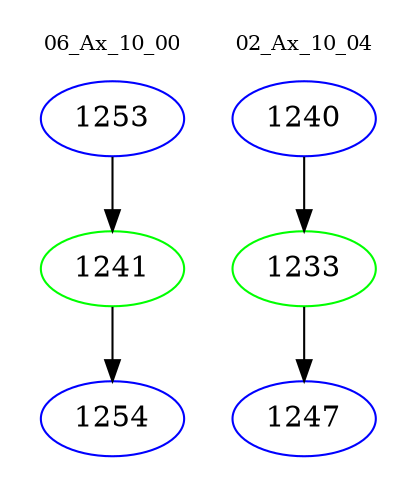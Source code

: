 digraph{
subgraph cluster_0 {
color = white
label = "06_Ax_10_00";
fontsize=10;
T0_1253 [label="1253", color="blue"]
T0_1253 -> T0_1241 [color="black"]
T0_1241 [label="1241", color="green"]
T0_1241 -> T0_1254 [color="black"]
T0_1254 [label="1254", color="blue"]
}
subgraph cluster_1 {
color = white
label = "02_Ax_10_04";
fontsize=10;
T1_1240 [label="1240", color="blue"]
T1_1240 -> T1_1233 [color="black"]
T1_1233 [label="1233", color="green"]
T1_1233 -> T1_1247 [color="black"]
T1_1247 [label="1247", color="blue"]
}
}
